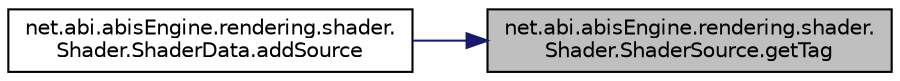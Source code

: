 digraph "net.abi.abisEngine.rendering.shader.Shader.ShaderSource.getTag"
{
 // LATEX_PDF_SIZE
  edge [fontname="Helvetica",fontsize="10",labelfontname="Helvetica",labelfontsize="10"];
  node [fontname="Helvetica",fontsize="10",shape=record];
  rankdir="RL";
  Node1 [label="net.abi.abisEngine.rendering.shader.\lShader.ShaderSource.getTag",height=0.2,width=0.4,color="black", fillcolor="grey75", style="filled", fontcolor="black",tooltip=" "];
  Node1 -> Node2 [dir="back",color="midnightblue",fontsize="10",style="solid",fontname="Helvetica"];
  Node2 [label="net.abi.abisEngine.rendering.shader.\lShader.ShaderData.addSource",height=0.2,width=0.4,color="black", fillcolor="white", style="filled",URL="$d4/d89/classnet_1_1abi_1_1abis_engine_1_1rendering_1_1shader_1_1_shader_1_1_shader_data.html#a086a6afdcbda88c9e31662214008ac4c",tooltip=" "];
}
